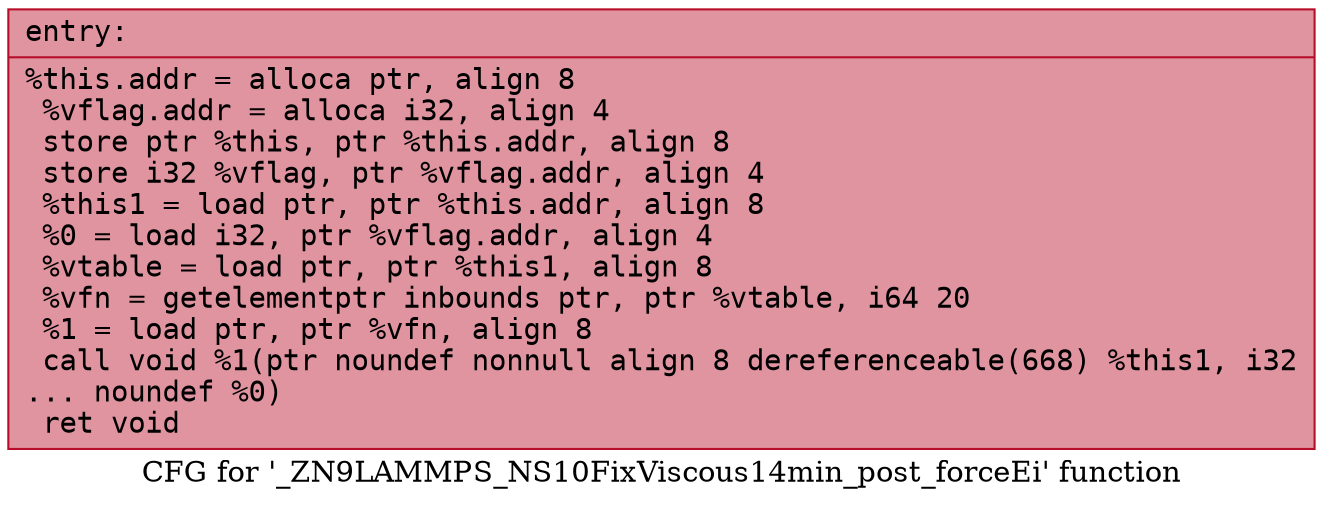 digraph "CFG for '_ZN9LAMMPS_NS10FixViscous14min_post_forceEi' function" {
	label="CFG for '_ZN9LAMMPS_NS10FixViscous14min_post_forceEi' function";

	Node0x55bc978cdab0 [shape=record,color="#b70d28ff", style=filled, fillcolor="#b70d2870" fontname="Courier",label="{entry:\l|  %this.addr = alloca ptr, align 8\l  %vflag.addr = alloca i32, align 4\l  store ptr %this, ptr %this.addr, align 8\l  store i32 %vflag, ptr %vflag.addr, align 4\l  %this1 = load ptr, ptr %this.addr, align 8\l  %0 = load i32, ptr %vflag.addr, align 4\l  %vtable = load ptr, ptr %this1, align 8\l  %vfn = getelementptr inbounds ptr, ptr %vtable, i64 20\l  %1 = load ptr, ptr %vfn, align 8\l  call void %1(ptr noundef nonnull align 8 dereferenceable(668) %this1, i32\l... noundef %0)\l  ret void\l}"];
}
